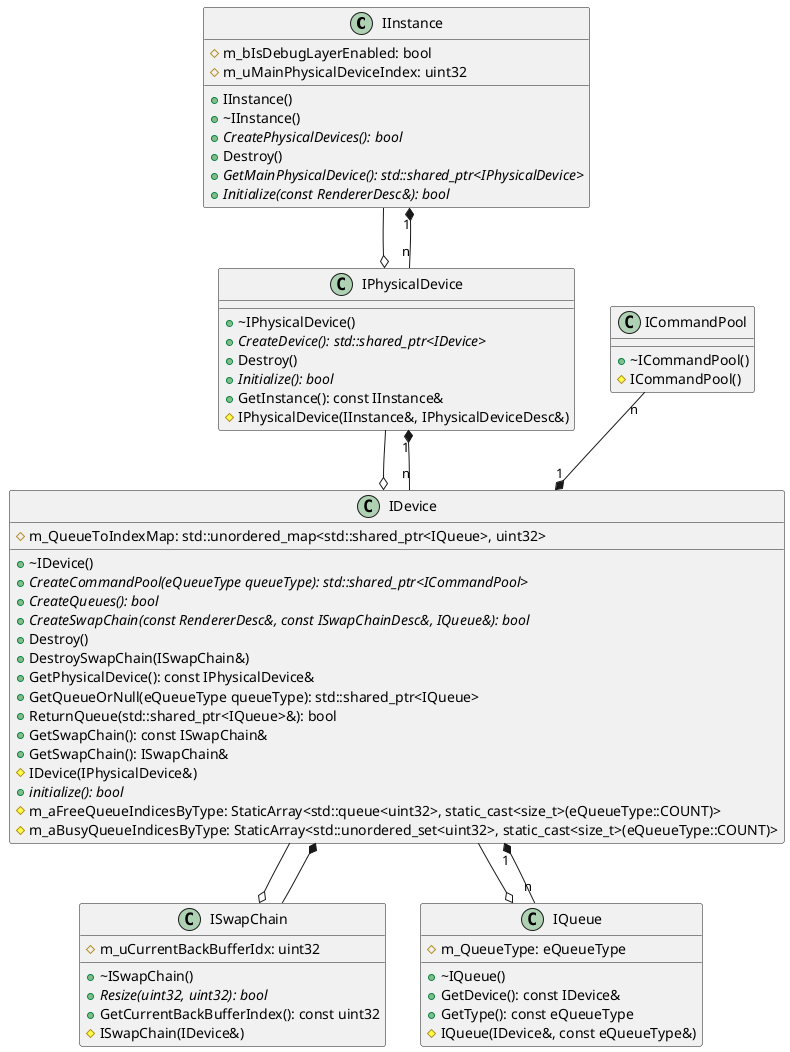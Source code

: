 @startuml RHI Classes

class IInstance
{
    +IInstance()
    +~IInstance()
    +{abstract} CreatePhysicalDevices(): bool
    +Destroy()
    +{abstract} GetMainPhysicalDevice(): std::shared_ptr<IPhysicalDevice>
    +{abstract} Initialize(const RendererDesc&): bool
    #m_bIsDebugLayerEnabled: bool
    #m_uMainPhysicalDeviceIndex: uint32
}

class IPhysicalDevice
{
    +~IPhysicalDevice()
    +{abstract} CreateDevice(): std::shared_ptr<IDevice>
    +Destroy()
    +{abstract} Initialize(): bool
    +GetInstance(): const IInstance&
    #IPhysicalDevice(IInstance&, IPhysicalDeviceDesc&)
}

IPhysicalDevice "n" --* "1" IInstance
IInstance --o IPhysicalDevice

class IDevice
{
    +~IDevice()
    +{abstract} CreateCommandPool(eQueueType queueType): std::shared_ptr<ICommandPool>
    +{abstract} CreateQueues(): bool
    +{abstract} CreateSwapChain(const RendererDesc&, const ISwapChainDesc&, IQueue&): bool
    +Destroy()
    +DestroySwapChain(ISwapChain&)
    +GetPhysicalDevice(): const IPhysicalDevice&
    +GetQueueOrNull(eQueueType queueType): std::shared_ptr<IQueue>
    +ReturnQueue(std::shared_ptr<IQueue>&): bool
    +GetSwapChain(): const ISwapChain&
    +GetSwapChain(): ISwapChain&
    #IDevice(IPhysicalDevice&)
    +{abstract} initialize(): bool
    #m_QueueToIndexMap: std::unordered_map<std::shared_ptr<IQueue>, uint32>
    #m_aFreeQueueIndicesByType: StaticArray<std::queue<uint32>, static_cast<size_t>(eQueueType::COUNT)>
    #m_aBusyQueueIndicesByType: StaticArray<std::unordered_set<uint32>, static_cast<size_t>(eQueueType::COUNT)>
}

IDevice "n" --* "1" IPhysicalDevice
IPhysicalDevice --o IDevice

class ISwapChain
{
    +~ISwapChain()
    +{abstract} Resize(uint32, uint32): bool
    +GetCurrentBackBufferIndex(): const uint32
    #ISwapChain(IDevice&)
    #m_uCurrentBackBufferIdx: uint32
}

ISwapChain --* IDevice
IDevice --o ISwapChain

class IQueue
{
    +~IQueue()
    +GetDevice(): const IDevice&
    +GetType(): const eQueueType
    #IQueue(IDevice&, const eQueueType&)
    #m_QueueType: eQueueType
}

IQueue "n" --* "1" IDevice
IDevice --o IQueue

class ICommandPool
{
    +~ICommandPool()
    #ICommandPool()
}

ICommandPool "n" --* "1" IDevice

@enduml
